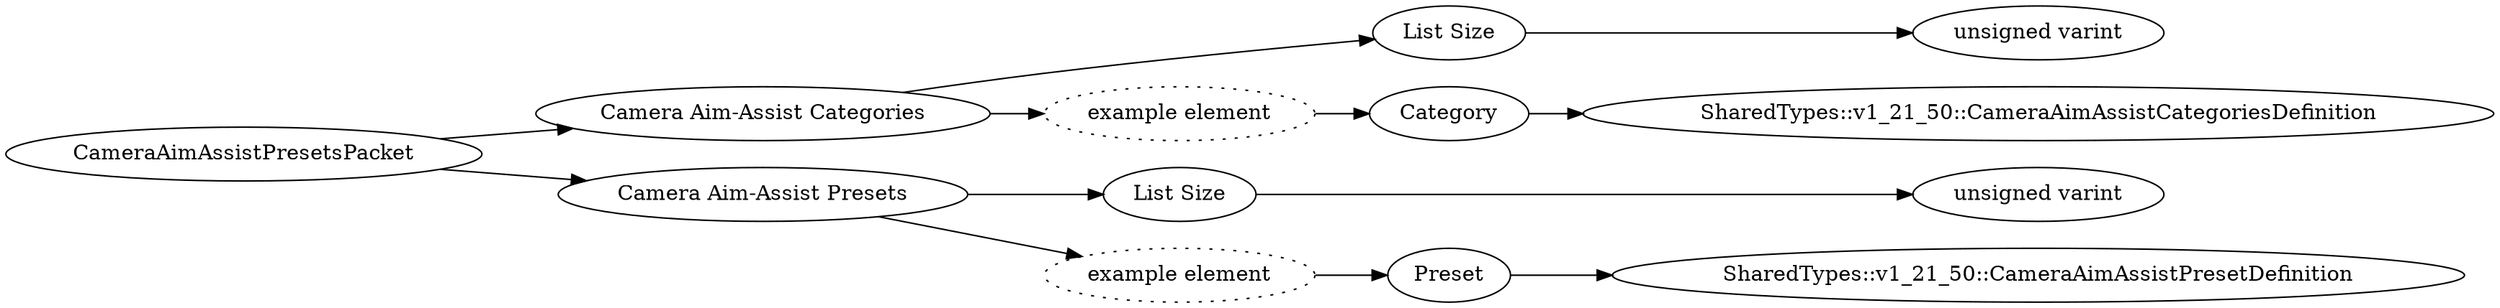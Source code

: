 digraph "CameraAimAssistPresetsPacket" {
rankdir = LR
0
0 -> 1
1 -> 2
2 -> 3
1 -> 4
4 -> 5
5 -> 49
0 -> 50
50 -> 51
51 -> 52
50 -> 53
53 -> 54
54 -> 84

0 [label="CameraAimAssistPresetsPacket",comment="name: \"CameraAimAssistPresetsPacket\", typeName: \"\", id: 0, branchId: 320, recurseId: -1, attributes: 0, notes: \"\""];
1 [label="Camera Aim-Assist Categories",comment="name: \"Camera Aim-Assist Categories\", typeName: \"\", id: 1, branchId: 0, recurseId: -1, attributes: 8, notes: \"\""];
2 [label="List Size",comment="name: \"List Size\", typeName: \"\", id: 2, branchId: 0, recurseId: -1, attributes: 0, notes: \"\""];
3 [label="unsigned varint",comment="name: \"unsigned varint\", typeName: \"\", id: 3, branchId: 0, recurseId: -1, attributes: 512, notes: \"\""];
4 [label="example element",style=dotted,comment="name: \"example element\", typeName: \"\", id: 4, branchId: 0, recurseId: -1, attributes: 16, notes: \"\""];
5 [label="Category",comment="name: \"Category\", typeName: \"SharedTypes::v1_21_50::CameraAimAssistCategoriesDefinition\", id: 5, branchId: 0, recurseId: -1, attributes: 256, notes: \"\""];
49 [label="SharedTypes::v1_21_50::CameraAimAssistCategoriesDefinition",comment="name: \"SharedTypes::v1_21_50::CameraAimAssistCategoriesDefinition\", typeName: \"\", id: 49, branchId: 0, recurseId: -1, attributes: 512, notes: \"\""];
50 [label="Camera Aim-Assist Presets",comment="name: \"Camera Aim-Assist Presets\", typeName: \"\", id: 50, branchId: 0, recurseId: -1, attributes: 8, notes: \"\""];
51 [label="List Size",comment="name: \"List Size\", typeName: \"\", id: 51, branchId: 0, recurseId: -1, attributes: 0, notes: \"\""];
52 [label="unsigned varint",comment="name: \"unsigned varint\", typeName: \"\", id: 52, branchId: 0, recurseId: -1, attributes: 512, notes: \"\""];
53 [label="example element",style=dotted,comment="name: \"example element\", typeName: \"\", id: 53, branchId: 0, recurseId: -1, attributes: 16, notes: \"\""];
54 [label="Preset",comment="name: \"Preset\", typeName: \"SharedTypes::v1_21_50::CameraAimAssistPresetDefinition\", id: 54, branchId: 0, recurseId: -1, attributes: 256, notes: \"\""];
84 [label="SharedTypes::v1_21_50::CameraAimAssistPresetDefinition",comment="name: \"SharedTypes::v1_21_50::CameraAimAssistPresetDefinition\", typeName: \"\", id: 84, branchId: 0, recurseId: -1, attributes: 512, notes: \"\""];
{ rank = max;3;49;52;84}

}
